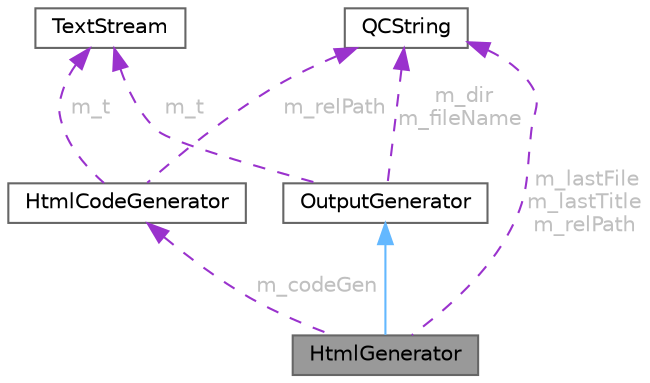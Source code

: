 digraph "HtmlGenerator"
{
 // INTERACTIVE_SVG=YES
 // LATEX_PDF_SIZE
  bgcolor="transparent";
  edge [fontname=Helvetica,fontsize=10,labelfontname=Helvetica,labelfontsize=10];
  node [fontname=Helvetica,fontsize=10,shape=box,height=0.2,width=0.4];
  Node1 [label="HtmlGenerator",height=0.2,width=0.4,color="gray40", fillcolor="grey60", style="filled", fontcolor="black",tooltip="Generator for HTML output."];
  Node2 -> Node1 [dir="back",color="steelblue1",style="solid"];
  Node2 [label="OutputGenerator",height=0.2,width=0.4,color="gray40", fillcolor="white", style="filled",URL="$d3/d8e/class_output_generator.html",tooltip="Base class for specific output generators."];
  Node3 -> Node2 [dir="back",color="darkorchid3",style="dashed",label=" m_t",fontcolor="grey" ];
  Node3 [label="TextStream",height=0.2,width=0.4,color="gray40", fillcolor="white", style="filled",URL="$d3/d30/class_text_stream.html",tooltip="Text streaming class that buffers data."];
  Node4 -> Node2 [dir="back",color="darkorchid3",style="dashed",label=" m_dir\nm_fileName",fontcolor="grey" ];
  Node4 [label="QCString",height=0.2,width=0.4,color="gray40", fillcolor="white", style="filled",URL="$d9/d45/class_q_c_string.html",tooltip="This is an alternative implementation of QCString."];
  Node4 -> Node1 [dir="back",color="darkorchid3",style="dashed",label=" m_lastFile\nm_lastTitle\nm_relPath",fontcolor="grey" ];
  Node5 -> Node1 [dir="back",color="darkorchid3",style="dashed",label=" m_codeGen",fontcolor="grey" ];
  Node5 [label="HtmlCodeGenerator",height=0.2,width=0.4,color="gray40", fillcolor="white", style="filled",URL="$da/db6/class_html_code_generator.html",tooltip="Generator for HTML code fragments."];
  Node3 -> Node5 [dir="back",color="darkorchid3",style="dashed",label=" m_t",fontcolor="grey" ];
  Node4 -> Node5 [dir="back",color="darkorchid3",style="dashed",label=" m_relPath",fontcolor="grey" ];
}
